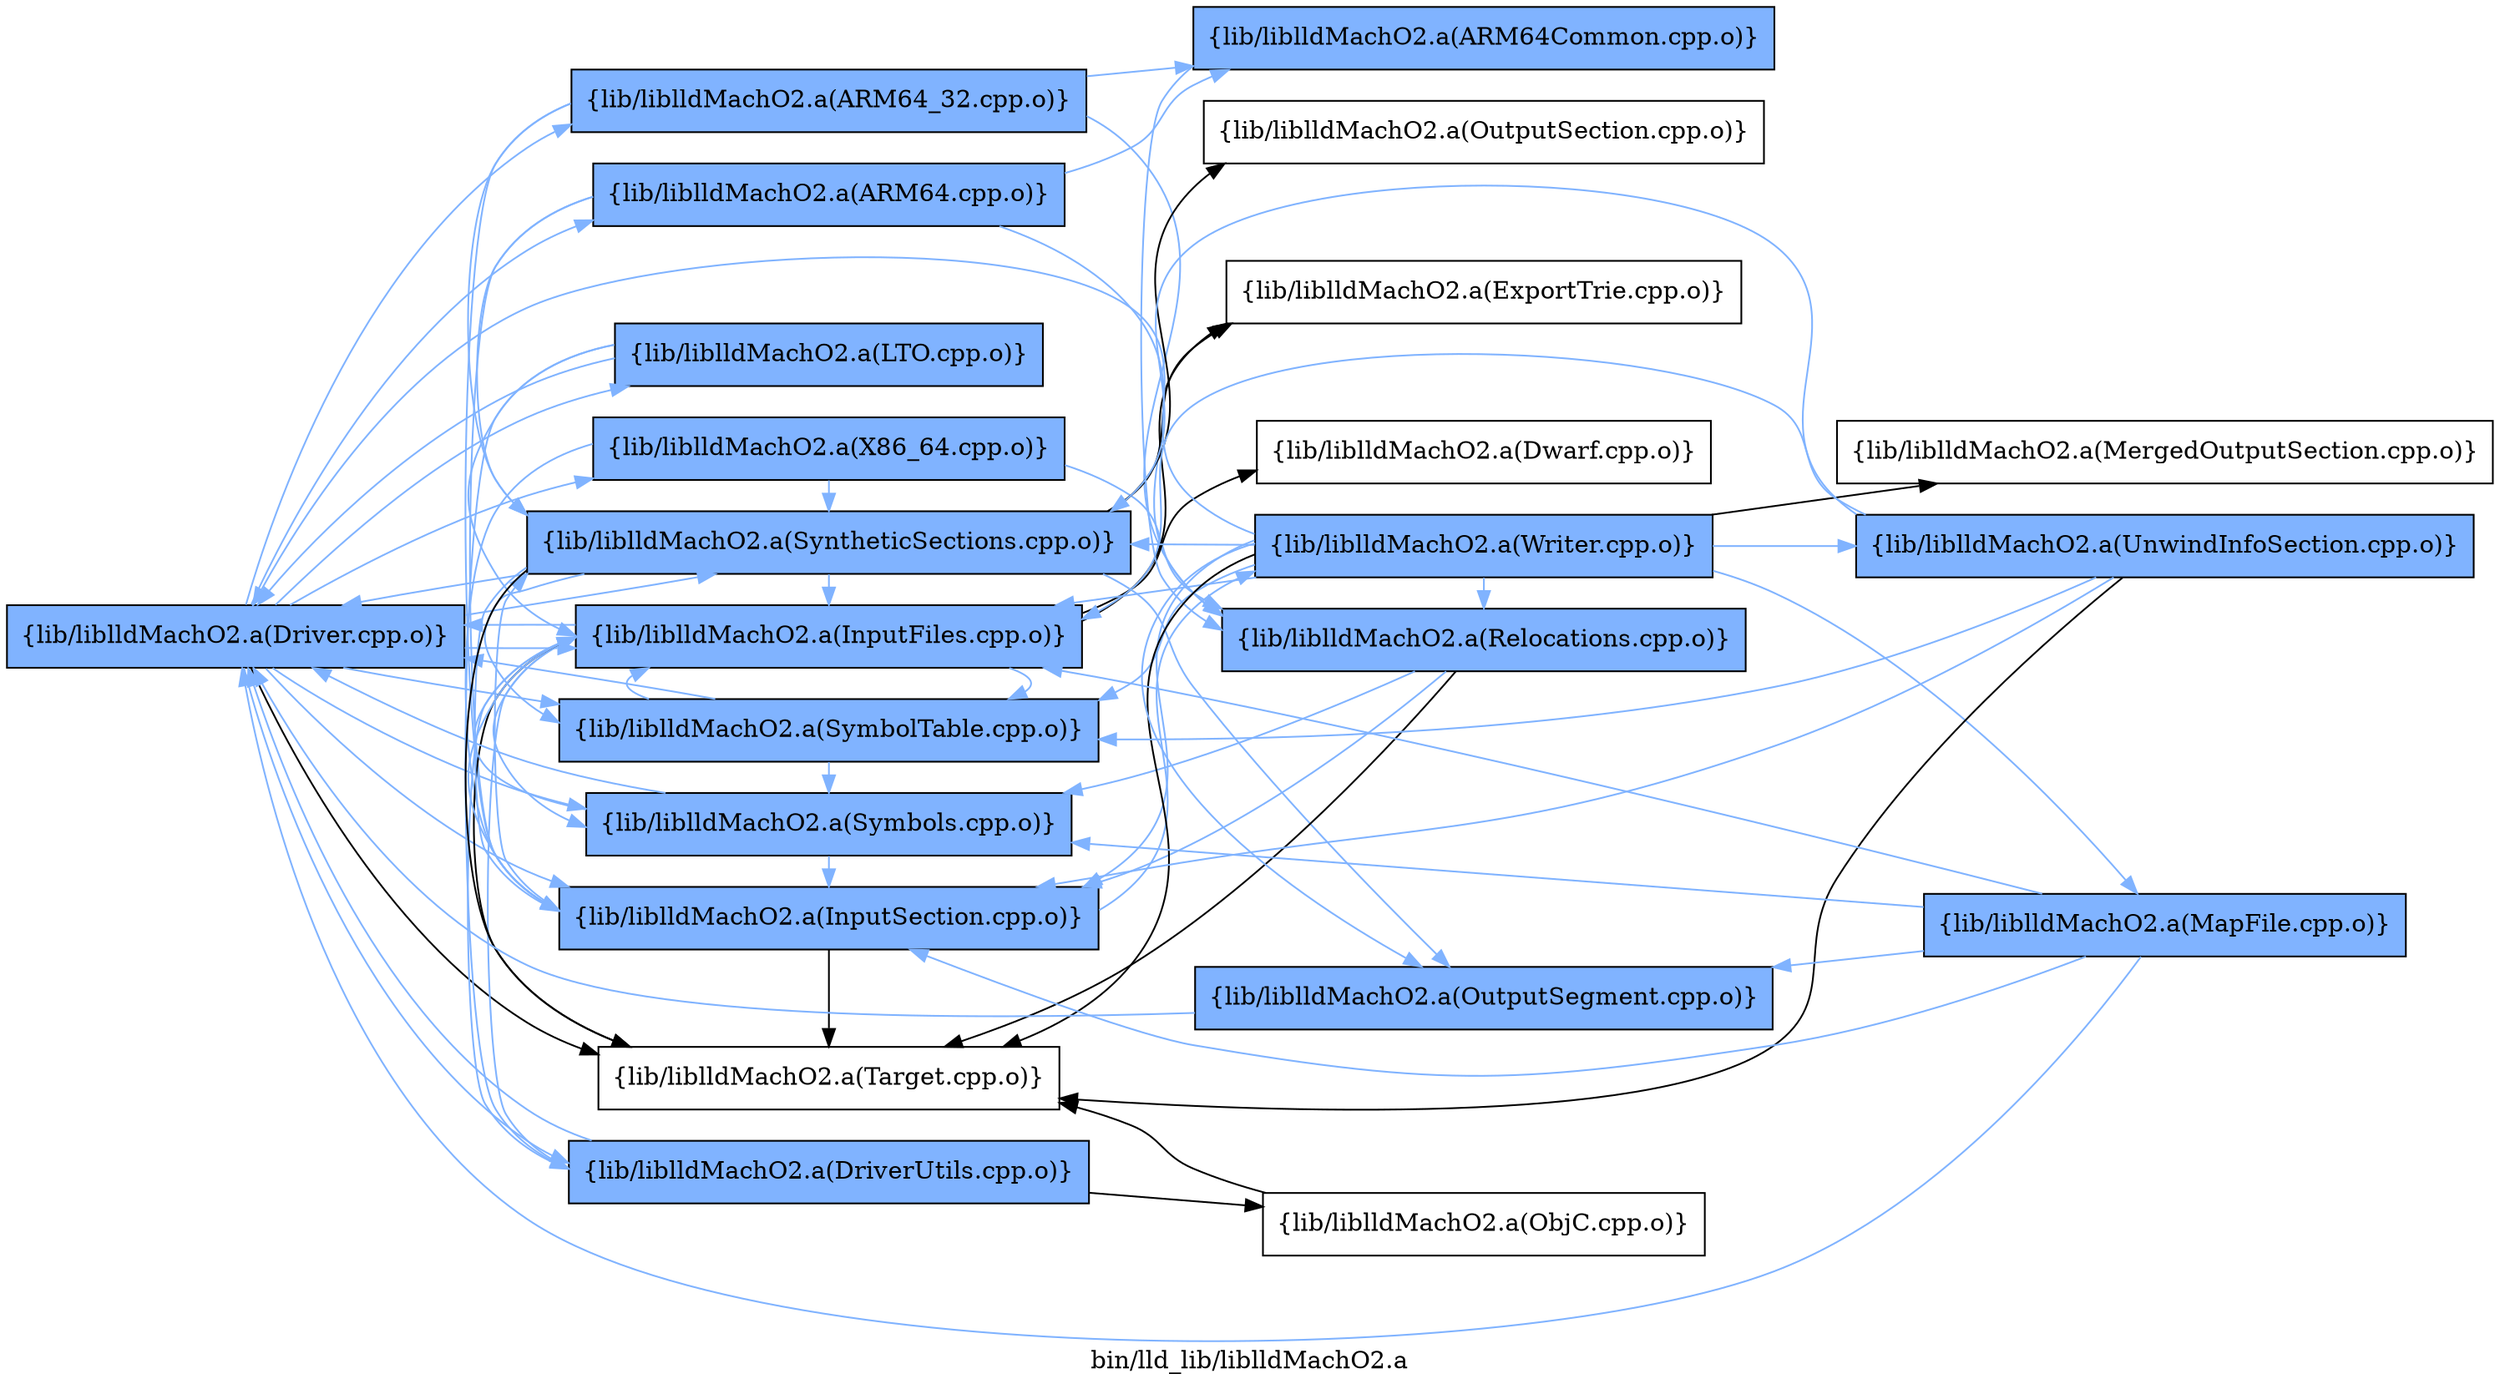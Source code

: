 digraph "bin/lld_lib/liblldMachO2.a" {
	label="bin/lld_lib/liblldMachO2.a";
	rankdir=LR;
	{ rank=same; Node0x55b490369888;  }
	{ rank=same; Node0x55b49036d208; Node0x55b49036ccb8; Node0x55b49036bbd8; Node0x55b490370638; Node0x55b490370368; Node0x55b490353df8; Node0x55b490351b98; Node0x55b490350c48; Node0x55b4903513c8; Node0x55b490350c98; Node0x55b490368d98;  }
	{ rank=same; Node0x55b49036d398; Node0x55b4903522c8; Node0x55b490351b48; Node0x55b49036f6e8; Node0x55b490354cf8; Node0x55b4903646f8; Node0x55b4903595c8; Node0x55b49035a1a8;  }

	Node0x55b490369888 [shape=record,shape=box,group=1,style=filled,fillcolor="0.600000 0.5 1",label="{lib/liblldMachO2.a(Driver.cpp.o)}"];
	Node0x55b490369888 -> Node0x55b49036d208[color="0.600000 0.5 1"];
	Node0x55b490369888 -> Node0x55b49036ccb8[color="0.600000 0.5 1"];
	Node0x55b490369888 -> Node0x55b49036bbd8[color="0.600000 0.5 1"];
	Node0x55b490369888 -> Node0x55b490370638[color="0.600000 0.5 1"];
	Node0x55b490369888 -> Node0x55b490370368[color="0.600000 0.5 1"];
	Node0x55b490369888 -> Node0x55b490353df8[color="0.600000 0.5 1"];
	Node0x55b490369888 -> Node0x55b490351b98[color="0.600000 0.5 1"];
	Node0x55b490369888 -> Node0x55b490350c48[color="0.600000 0.5 1"];
	Node0x55b490369888 -> Node0x55b4903513c8[color="0.600000 0.5 1"];
	Node0x55b490369888 -> Node0x55b490350c98[color="0.600000 0.5 1"];
	Node0x55b490369888 -> Node0x55b490368d98;
	Node0x55b49036d208 [shape=record,shape=box,group=1,style=filled,fillcolor="0.600000 0.5 1",label="{lib/liblldMachO2.a(ARM64_32.cpp.o)}"];
	Node0x55b49036d208 -> Node0x55b49036d398[color="0.600000 0.5 1"];
	Node0x55b49036d208 -> Node0x55b490353df8[color="0.600000 0.5 1"];
	Node0x55b49036d208 -> Node0x55b4903522c8[color="0.600000 0.5 1"];
	Node0x55b49036d208 -> Node0x55b490350c98[color="0.600000 0.5 1"];
	Node0x55b49036ccb8 [shape=record,shape=box,group=1,style=filled,fillcolor="0.600000 0.5 1",label="{lib/liblldMachO2.a(ARM64.cpp.o)}"];
	Node0x55b49036ccb8 -> Node0x55b49036d398[color="0.600000 0.5 1"];
	Node0x55b49036ccb8 -> Node0x55b490353df8[color="0.600000 0.5 1"];
	Node0x55b49036ccb8 -> Node0x55b4903522c8[color="0.600000 0.5 1"];
	Node0x55b49036ccb8 -> Node0x55b490350c98[color="0.600000 0.5 1"];
	Node0x55b49036bbd8 [shape=record,shape=box,group=1,style=filled,fillcolor="0.600000 0.5 1",label="{lib/liblldMachO2.a(X86_64.cpp.o)}"];
	Node0x55b49036bbd8 -> Node0x55b490353df8[color="0.600000 0.5 1"];
	Node0x55b49036bbd8 -> Node0x55b4903522c8[color="0.600000 0.5 1"];
	Node0x55b49036bbd8 -> Node0x55b490350c98[color="0.600000 0.5 1"];
	Node0x55b490370638 [shape=record,shape=box,group=1,style=filled,fillcolor="0.600000 0.5 1",label="{lib/liblldMachO2.a(DriverUtils.cpp.o)}"];
	Node0x55b490370638 -> Node0x55b490369888[color="0.600000 0.5 1"];
	Node0x55b490370638 -> Node0x55b490370368[color="0.600000 0.5 1"];
	Node0x55b490370638 -> Node0x55b490351b48;
	Node0x55b490370368 [shape=record,shape=box,group=1,style=filled,fillcolor="0.600000 0.5 1",label="{lib/liblldMachO2.a(InputFiles.cpp.o)}"];
	Node0x55b490370368 -> Node0x55b490369888[color="0.600000 0.5 1"];
	Node0x55b490370368 -> Node0x55b490370638[color="0.600000 0.5 1"];
	Node0x55b490370368 -> Node0x55b49036f6e8;
	Node0x55b490370368 -> Node0x55b490354cf8;
	Node0x55b490370368 -> Node0x55b490350c48[color="0.600000 0.5 1"];
	Node0x55b490370368 -> Node0x55b4903513c8[color="0.600000 0.5 1"];
	Node0x55b490370368 -> Node0x55b490368d98;
	Node0x55b490353df8 [shape=record,shape=box,group=1,style=filled,fillcolor="0.600000 0.5 1",label="{lib/liblldMachO2.a(InputSection.cpp.o)}"];
	Node0x55b490353df8 -> Node0x55b490370368[color="0.600000 0.5 1"];
	Node0x55b490353df8 -> Node0x55b490350c98[color="0.600000 0.5 1"];
	Node0x55b490353df8 -> Node0x55b490368d98;
	Node0x55b490353df8 -> Node0x55b4903646f8[color="0.600000 0.5 1"];
	Node0x55b490351b98 [shape=record,shape=box,group=1,style=filled,fillcolor="0.600000 0.5 1",label="{lib/liblldMachO2.a(LTO.cpp.o)}"];
	Node0x55b490351b98 -> Node0x55b490369888[color="0.600000 0.5 1"];
	Node0x55b490351b98 -> Node0x55b490370638[color="0.600000 0.5 1"];
	Node0x55b490351b98 -> Node0x55b490370368[color="0.600000 0.5 1"];
	Node0x55b490350c48 [shape=record,shape=box,group=1,style=filled,fillcolor="0.600000 0.5 1",label="{lib/liblldMachO2.a(SymbolTable.cpp.o)}"];
	Node0x55b490350c48 -> Node0x55b490369888[color="0.600000 0.5 1"];
	Node0x55b490350c48 -> Node0x55b490370368[color="0.600000 0.5 1"];
	Node0x55b490350c48 -> Node0x55b4903513c8[color="0.600000 0.5 1"];
	Node0x55b4903513c8 [shape=record,shape=box,group=1,style=filled,fillcolor="0.600000 0.5 1",label="{lib/liblldMachO2.a(Symbols.cpp.o)}"];
	Node0x55b4903513c8 -> Node0x55b490369888[color="0.600000 0.5 1"];
	Node0x55b4903513c8 -> Node0x55b490370368[color="0.600000 0.5 1"];
	Node0x55b4903513c8 -> Node0x55b490353df8[color="0.600000 0.5 1"];
	Node0x55b490350c98 [shape=record,shape=box,group=1,style=filled,fillcolor="0.600000 0.5 1",label="{lib/liblldMachO2.a(SyntheticSections.cpp.o)}"];
	Node0x55b490350c98 -> Node0x55b490369888[color="0.600000 0.5 1"];
	Node0x55b490350c98 -> Node0x55b490370368[color="0.600000 0.5 1"];
	Node0x55b490350c98 -> Node0x55b490354cf8;
	Node0x55b490350c98 -> Node0x55b490353df8[color="0.600000 0.5 1"];
	Node0x55b490350c98 -> Node0x55b490350c48[color="0.600000 0.5 1"];
	Node0x55b490350c98 -> Node0x55b4903595c8[color="0.600000 0.5 1"];
	Node0x55b490350c98 -> Node0x55b49035a1a8;
	Node0x55b490350c98 -> Node0x55b490368d98;
	Node0x55b490368d98 [shape=record,shape=box,group=0,label="{lib/liblldMachO2.a(Target.cpp.o)}"];
	Node0x55b49036d398 [shape=record,shape=box,group=1,style=filled,fillcolor="0.600000 0.5 1",label="{lib/liblldMachO2.a(ARM64Common.cpp.o)}"];
	Node0x55b49036d398 -> Node0x55b4903522c8[color="0.600000 0.5 1"];
	Node0x55b4903522c8 [shape=record,shape=box,group=1,style=filled,fillcolor="0.600000 0.5 1",label="{lib/liblldMachO2.a(Relocations.cpp.o)}"];
	Node0x55b4903522c8 -> Node0x55b490353df8[color="0.600000 0.5 1"];
	Node0x55b4903522c8 -> Node0x55b4903513c8[color="0.600000 0.5 1"];
	Node0x55b4903522c8 -> Node0x55b490368d98;
	Node0x55b490351b48 [shape=record,shape=box,group=0,label="{lib/liblldMachO2.a(ObjC.cpp.o)}"];
	Node0x55b490351b48 -> Node0x55b490368d98;
	Node0x55b49036f6e8 [shape=record,shape=box,group=0,label="{lib/liblldMachO2.a(Dwarf.cpp.o)}"];
	Node0x55b490354cf8 [shape=record,shape=box,group=0,label="{lib/liblldMachO2.a(ExportTrie.cpp.o)}"];
	Node0x55b4903646f8 [shape=record,shape=box,group=1,style=filled,fillcolor="0.600000 0.5 1",label="{lib/liblldMachO2.a(Writer.cpp.o)}"];
	Node0x55b4903646f8 -> Node0x55b490369888[color="0.600000 0.5 1"];
	Node0x55b4903646f8 -> Node0x55b490370368[color="0.600000 0.5 1"];
	Node0x55b4903646f8 -> Node0x55b490353df8[color="0.600000 0.5 1"];
	Node0x55b4903646f8 -> Node0x55b4903522c8[color="0.600000 0.5 1"];
	Node0x55b4903646f8 -> Node0x55b490350c48[color="0.600000 0.5 1"];
	Node0x55b4903646f8 -> Node0x55b490350c98[color="0.600000 0.5 1"];
	Node0x55b4903646f8 -> Node0x55b4903595c8[color="0.600000 0.5 1"];
	Node0x55b4903646f8 -> Node0x55b490368d98;
	Node0x55b4903646f8 -> Node0x55b490364dd8[color="0.600000 0.5 1"];
	Node0x55b4903646f8 -> Node0x55b4903655a8;
	Node0x55b4903646f8 -> Node0x55b490365a58[color="0.600000 0.5 1"];
	Node0x55b4903595c8 [shape=record,shape=box,group=1,style=filled,fillcolor="0.600000 0.5 1",label="{lib/liblldMachO2.a(OutputSegment.cpp.o)}"];
	Node0x55b4903595c8 -> Node0x55b490369888[color="0.600000 0.5 1"];
	Node0x55b49035a1a8 [shape=record,shape=box,group=0,label="{lib/liblldMachO2.a(OutputSection.cpp.o)}"];
	Node0x55b490364dd8 [shape=record,shape=box,group=1,style=filled,fillcolor="0.600000 0.5 1",label="{lib/liblldMachO2.a(UnwindInfoSection.cpp.o)}"];
	Node0x55b490364dd8 -> Node0x55b490370368[color="0.600000 0.5 1"];
	Node0x55b490364dd8 -> Node0x55b490353df8[color="0.600000 0.5 1"];
	Node0x55b490364dd8 -> Node0x55b490350c48[color="0.600000 0.5 1"];
	Node0x55b490364dd8 -> Node0x55b490350c98[color="0.600000 0.5 1"];
	Node0x55b490364dd8 -> Node0x55b490368d98;
	Node0x55b4903655a8 [shape=record,shape=box,group=0,label="{lib/liblldMachO2.a(MergedOutputSection.cpp.o)}"];
	Node0x55b490365a58 [shape=record,shape=box,group=1,style=filled,fillcolor="0.600000 0.5 1",label="{lib/liblldMachO2.a(MapFile.cpp.o)}"];
	Node0x55b490365a58 -> Node0x55b490369888[color="0.600000 0.5 1"];
	Node0x55b490365a58 -> Node0x55b490370368[color="0.600000 0.5 1"];
	Node0x55b490365a58 -> Node0x55b490353df8[color="0.600000 0.5 1"];
	Node0x55b490365a58 -> Node0x55b4903513c8[color="0.600000 0.5 1"];
	Node0x55b490365a58 -> Node0x55b4903595c8[color="0.600000 0.5 1"];
}
